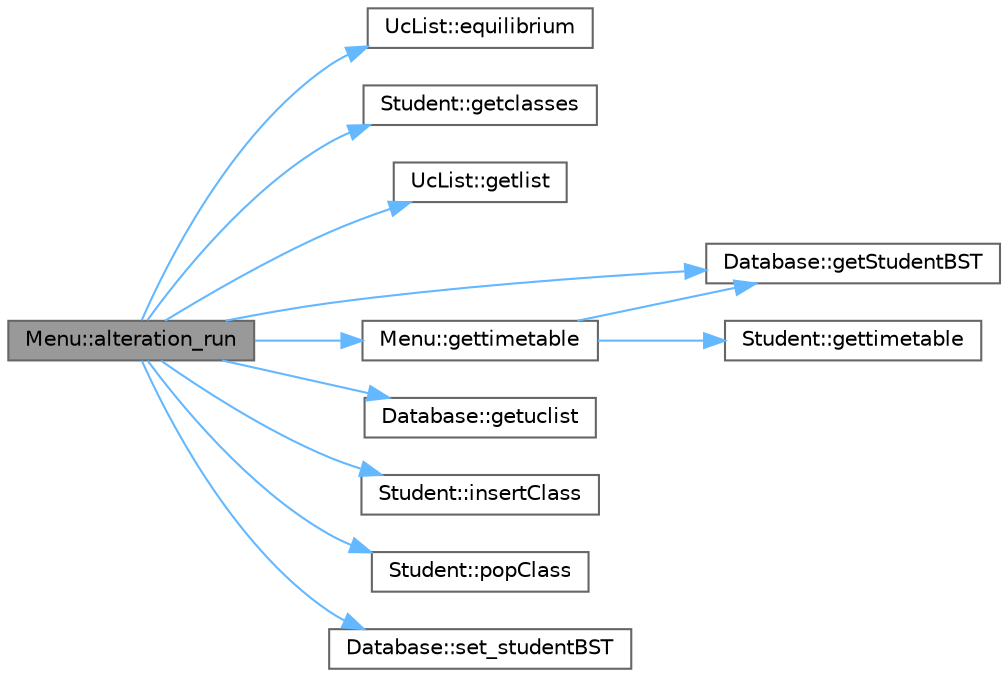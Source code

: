 digraph "Menu::alteration_run"
{
 // LATEX_PDF_SIZE
  bgcolor="transparent";
  edge [fontname=Helvetica,fontsize=10,labelfontname=Helvetica,labelfontsize=10];
  node [fontname=Helvetica,fontsize=10,shape=box,height=0.2,width=0.4];
  rankdir="LR";
  Node1 [label="Menu::alteration_run",height=0.2,width=0.4,color="gray40", fillcolor="grey60", style="filled", fontcolor="black",tooltip=" "];
  Node1 -> Node2 [color="steelblue1",style="solid"];
  Node2 [label="UcList::equilibrium",height=0.2,width=0.4,color="grey40", fillcolor="white", style="filled",URL="$class_uc_list.html#a9d7874b21f854242d201d53b1e57f1cf",tooltip=" "];
  Node1 -> Node3 [color="steelblue1",style="solid"];
  Node3 [label="Student::getclasses",height=0.2,width=0.4,color="grey40", fillcolor="white", style="filled",URL="$class_student.html#a7f040a07896813e615ca41ee4c5d49ec",tooltip=" "];
  Node1 -> Node4 [color="steelblue1",style="solid"];
  Node4 [label="UcList::getlist",height=0.2,width=0.4,color="grey40", fillcolor="white", style="filled",URL="$class_uc_list.html#a2a024bfebb5ff7d24c0476093c764258",tooltip=" "];
  Node1 -> Node5 [color="steelblue1",style="solid"];
  Node5 [label="Database::getStudentBST",height=0.2,width=0.4,color="grey40", fillcolor="white", style="filled",URL="$class_database.html#a18f958c2ecd596dfffd1bb75fe8fc064",tooltip=" "];
  Node1 -> Node6 [color="steelblue1",style="solid"];
  Node6 [label="Menu::gettimetable",height=0.2,width=0.4,color="grey40", fillcolor="white", style="filled",URL="$class_menu.html#a4107dacdd64502240dfedb084b974577",tooltip=" "];
  Node6 -> Node5 [color="steelblue1",style="solid"];
  Node6 -> Node7 [color="steelblue1",style="solid"];
  Node7 [label="Student::gettimetable",height=0.2,width=0.4,color="grey40", fillcolor="white", style="filled",URL="$class_student.html#a625a651999a647e37014452be2e42bf0",tooltip=" "];
  Node1 -> Node8 [color="steelblue1",style="solid"];
  Node8 [label="Database::getuclist",height=0.2,width=0.4,color="grey40", fillcolor="white", style="filled",URL="$class_database.html#ab23705a1759b594578d4a1895f71ff02",tooltip=" "];
  Node1 -> Node9 [color="steelblue1",style="solid"];
  Node9 [label="Student::insertClass",height=0.2,width=0.4,color="grey40", fillcolor="white", style="filled",URL="$class_student.html#aa66c65d4f149db37a4fdfceb49d4b2f9",tooltip=" "];
  Node1 -> Node10 [color="steelblue1",style="solid"];
  Node10 [label="Student::popClass",height=0.2,width=0.4,color="grey40", fillcolor="white", style="filled",URL="$class_student.html#a1262c1a0a1f01d2fc56a69ea78c7180e",tooltip=" "];
  Node1 -> Node11 [color="steelblue1",style="solid"];
  Node11 [label="Database::set_studentBST",height=0.2,width=0.4,color="grey40", fillcolor="white", style="filled",URL="$class_database.html#ac9be694385251bc28ea63abbcef7a546",tooltip=" "];
}
